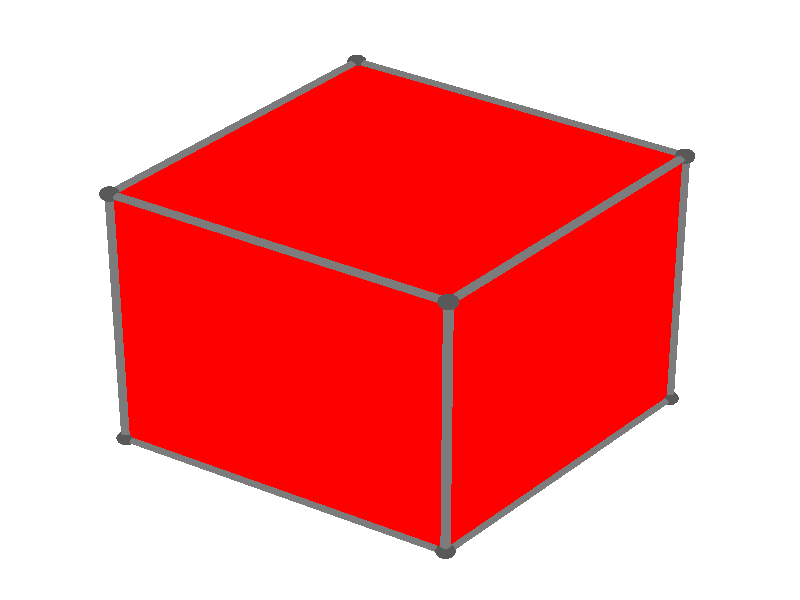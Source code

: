 #version 3.7;
global_settings{assumed_gamma 1.0}
camera{perspective location <13.090169943749474512628694, 9.510565162951536422042409, 11.755705045849461853890716> right <0.117557050458494627420691, -0.161803398874989512457034, -0.000000000000000000000000> up <-0.095105651629515369771539, -0.069098300562505252098155, 0.161803398874989512457034> direction <0.654508497187473725631435, 0.475528258147576821102120, 0.587785252292473137103457> sky <-0.475528258147576821102120, -0.345491502812526274368565, 0.809016994374947451262869> look_at <12.435661446562001231086469, 9.035036904803959600940289, 11.167919793556988494742654>}
light_source{<13.090169943749474512628694, 9.510565162951536422042409, 11.755705045849461853890716> rgb<1.0,1.0,1.0>}
background{rgb<1,1,1>}
union{object{union{sphere{<1.000000000000000000000000, 1.000000000000000000000000, 1.000000000000000000000000>,0.050000000000000002775558}sphere{<-1.000000000000000000000000, 1.000000000000000000000000, 1.000000000000000000000000>,0.050000000000000002775558}sphere{<1.000000000000000000000000, -1.000000000000000000000000, 1.000000000000000000000000>,0.050000000000000002775558}sphere{<-1.000000000000000000000000, -1.000000000000000000000000, 1.000000000000000000000000>,0.050000000000000002775558}sphere{<1.000000000000000000000000, 1.000000000000000000000000, -1.000000000000000000000000>,0.050000000000000002775558}sphere{<-1.000000000000000000000000, 1.000000000000000000000000, -1.000000000000000000000000>,0.050000000000000002775558}sphere{<1.000000000000000000000000, -1.000000000000000000000000, -1.000000000000000000000000>,0.050000000000000002775558}sphere{<-1.000000000000000000000000, -1.000000000000000000000000, -1.000000000000000000000000>,0.050000000000000002775558}} pigment{rgb<0.1,0.1,0.1>}}object{union{cylinder{<1.000000000000000000000000, 1.000000000000000000000000, 1.000000000000000000000000>,<-1.000000000000000000000000, 1.000000000000000000000000, 1.000000000000000000000000>,0.025000000000000001387779}cylinder{<1.000000000000000000000000, -1.000000000000000000000000, 1.000000000000000000000000>,<-1.000000000000000000000000, -1.000000000000000000000000, 1.000000000000000000000000>,0.025000000000000001387779}cylinder{<1.000000000000000000000000, 1.000000000000000000000000, -1.000000000000000000000000>,<-1.000000000000000000000000, 1.000000000000000000000000, -1.000000000000000000000000>,0.025000000000000001387779}cylinder{<1.000000000000000000000000, -1.000000000000000000000000, -1.000000000000000000000000>,<-1.000000000000000000000000, -1.000000000000000000000000, -1.000000000000000000000000>,0.025000000000000001387779}cylinder{<1.000000000000000000000000, 1.000000000000000000000000, 1.000000000000000000000000>,<1.000000000000000000000000, -1.000000000000000000000000, 1.000000000000000000000000>,0.025000000000000001387779}cylinder{<-1.000000000000000000000000, 1.000000000000000000000000, 1.000000000000000000000000>,<-1.000000000000000000000000, -1.000000000000000000000000, 1.000000000000000000000000>,0.025000000000000001387779}cylinder{<1.000000000000000000000000, 1.000000000000000000000000, -1.000000000000000000000000>,<1.000000000000000000000000, -1.000000000000000000000000, -1.000000000000000000000000>,0.025000000000000001387779}cylinder{<-1.000000000000000000000000, 1.000000000000000000000000, -1.000000000000000000000000>,<-1.000000000000000000000000, -1.000000000000000000000000, -1.000000000000000000000000>,0.025000000000000001387779}cylinder{<1.000000000000000000000000, 1.000000000000000000000000, 1.000000000000000000000000>,<1.000000000000000000000000, 1.000000000000000000000000, -1.000000000000000000000000>,0.025000000000000001387779}cylinder{<-1.000000000000000000000000, 1.000000000000000000000000, 1.000000000000000000000000>,<-1.000000000000000000000000, 1.000000000000000000000000, -1.000000000000000000000000>,0.025000000000000001387779}cylinder{<1.000000000000000000000000, -1.000000000000000000000000, 1.000000000000000000000000>,<1.000000000000000000000000, -1.000000000000000000000000, -1.000000000000000000000000>,0.025000000000000001387779}cylinder{<-1.000000000000000000000000, -1.000000000000000000000000, 1.000000000000000000000000>,<-1.000000000000000000000000, -1.000000000000000000000000, -1.000000000000000000000000>,0.025000000000000001387779}} pigment{rgb<0.2,0.2,0.2>}}object{union{polygon{4.000000000000000000000000,<1.000000000000000000000000, 1.000000000000000000000000, 1.000000000000000000000000>,<-1.000000000000000000000000, 1.000000000000000000000000, 1.000000000000000000000000>,<-1.000000000000000000000000, -1.000000000000000000000000, 1.000000000000000000000000>,<1.000000000000000000000000, -1.000000000000000000000000, 1.000000000000000000000000>}polygon{4.000000000000000000000000,<1.000000000000000000000000, 1.000000000000000000000000, -1.000000000000000000000000>,<-1.000000000000000000000000, 1.000000000000000000000000, -1.000000000000000000000000>,<-1.000000000000000000000000, -1.000000000000000000000000, -1.000000000000000000000000>,<1.000000000000000000000000, -1.000000000000000000000000, -1.000000000000000000000000>}polygon{4.000000000000000000000000,<1.000000000000000000000000, 1.000000000000000000000000, 1.000000000000000000000000>,<1.000000000000000000000000, -1.000000000000000000000000, 1.000000000000000000000000>,<1.000000000000000000000000, -1.000000000000000000000000, -1.000000000000000000000000>,<1.000000000000000000000000, 1.000000000000000000000000, -1.000000000000000000000000>}polygon{4.000000000000000000000000,<-1.000000000000000000000000, 1.000000000000000000000000, 1.000000000000000000000000>,<-1.000000000000000000000000, -1.000000000000000000000000, 1.000000000000000000000000>,<-1.000000000000000000000000, -1.000000000000000000000000, -1.000000000000000000000000>,<-1.000000000000000000000000, 1.000000000000000000000000, -1.000000000000000000000000>}polygon{4.000000000000000000000000,<1.000000000000000000000000, 1.000000000000000000000000, 1.000000000000000000000000>,<1.000000000000000000000000, 1.000000000000000000000000, -1.000000000000000000000000>,<-1.000000000000000000000000, 1.000000000000000000000000, -1.000000000000000000000000>,<-1.000000000000000000000000, 1.000000000000000000000000, 1.000000000000000000000000>}polygon{4.000000000000000000000000,<1.000000000000000000000000, -1.000000000000000000000000, 1.000000000000000000000000>,<1.000000000000000000000000, -1.000000000000000000000000, -1.000000000000000000000000>,<-1.000000000000000000000000, -1.000000000000000000000000, -1.000000000000000000000000>,<-1.000000000000000000000000, -1.000000000000000000000000, 1.000000000000000000000000>}} pigment{rgbft<1.0,0.0,0.0,0.2,0.2>}}}
